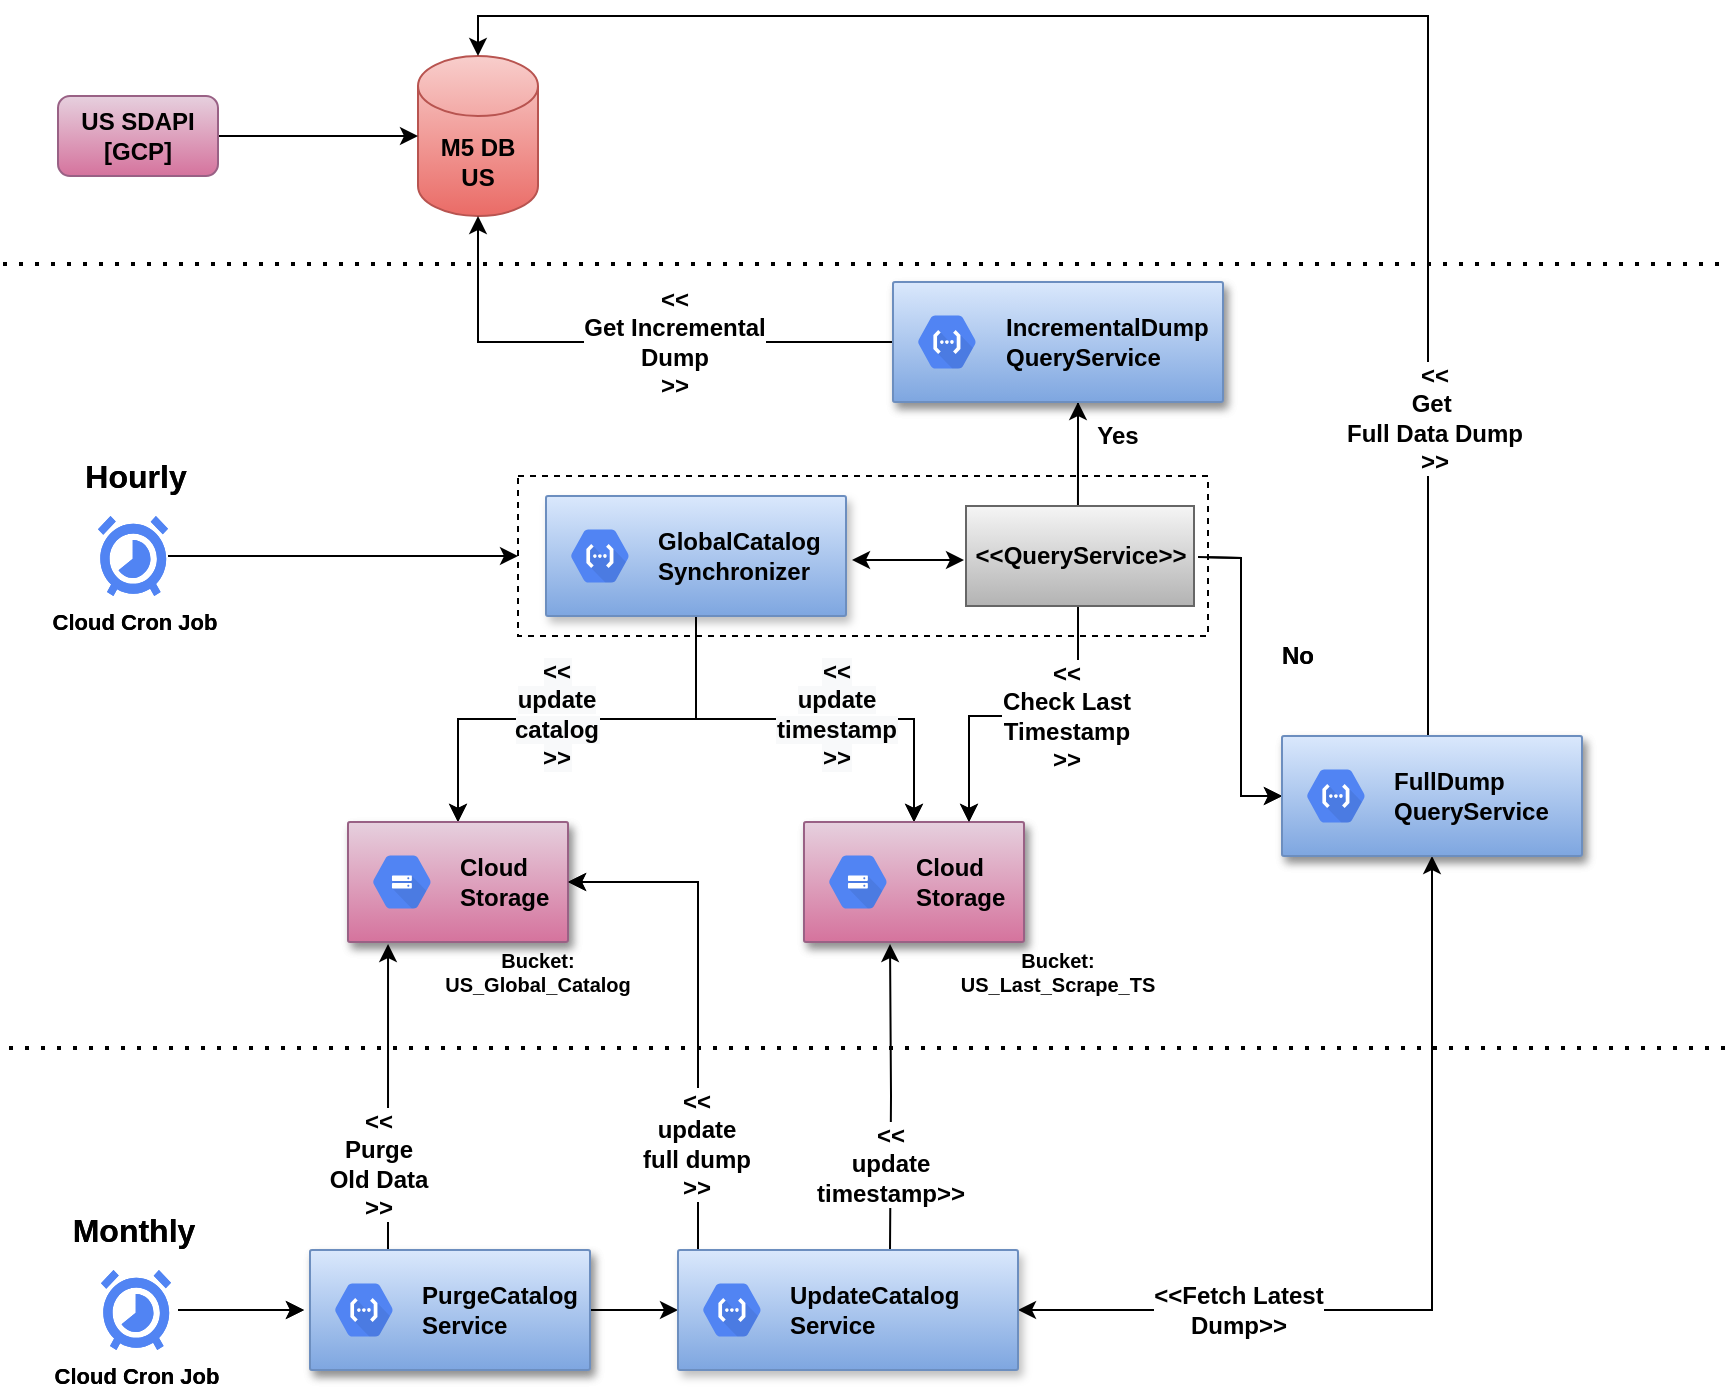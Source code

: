 <mxfile version="14.5.7" type="github">
  <diagram id="1P3oDNLEu6JYjWxT9ylu" name="Page-1">
    <mxGraphModel dx="1019" dy="519" grid="1" gridSize="10" guides="1" tooltips="1" connect="1" arrows="1" fold="1" page="1" pageScale="1" pageWidth="850" pageHeight="1100" math="0" shadow="0">
      <root>
        <mxCell id="0" />
        <mxCell id="1" parent="0" />
        <mxCell id="BaN6LKqBQSgXskJ5QQ7J-65" value="" style="rounded=0;whiteSpace=wrap;html=1;labelBackgroundColor=none;fontSize=12;fontColor=#000000;dashed=1;fontStyle=1" vertex="1" parent="1">
          <mxGeometry x="280" y="256" width="345" height="80" as="geometry" />
        </mxCell>
        <mxCell id="BaN6LKqBQSgXskJ5QQ7J-1" value="M5 DB&lt;br&gt;US" style="shape=cylinder3;whiteSpace=wrap;html=1;boundedLbl=1;backgroundOutline=1;size=15;fillColor=#f8cecc;strokeColor=#b85450;gradientColor=#ea6b66;fontStyle=1" vertex="1" parent="1">
          <mxGeometry x="230" y="46" width="60" height="80" as="geometry" />
        </mxCell>
        <mxCell id="BaN6LKqBQSgXskJ5QQ7J-36" style="edgeStyle=orthogonalEdgeStyle;rounded=0;orthogonalLoop=1;jettySize=auto;html=1;entryX=0.5;entryY=0;entryDx=0;entryDy=0;fontSize=12;fontColor=#000000;fontStyle=1" edge="1" parent="1" source="BaN6LKqBQSgXskJ5QQ7J-4" target="BaN6LKqBQSgXskJ5QQ7J-16">
          <mxGeometry relative="1" as="geometry" />
        </mxCell>
        <mxCell id="BaN6LKqBQSgXskJ5QQ7J-38" style="edgeStyle=orthogonalEdgeStyle;rounded=0;orthogonalLoop=1;jettySize=auto;html=1;fontSize=12;fontColor=#000000;fontStyle=1" edge="1" parent="1" source="BaN6LKqBQSgXskJ5QQ7J-4" target="BaN6LKqBQSgXskJ5QQ7J-20">
          <mxGeometry relative="1" as="geometry" />
        </mxCell>
        <mxCell id="BaN6LKqBQSgXskJ5QQ7J-63" value="&lt;span style=&quot;background-color: rgb(248 , 249 , 250)&quot;&gt;&amp;lt;&amp;lt;&lt;/span&gt;&lt;br style=&quot;background-color: rgb(248 , 249 , 250)&quot;&gt;&lt;span style=&quot;background-color: rgb(248 , 249 , 250)&quot;&gt;update &lt;br&gt;timestamp&lt;/span&gt;&lt;br style=&quot;background-color: rgb(248 , 249 , 250)&quot;&gt;&lt;span style=&quot;background-color: rgb(248 , 249 , 250)&quot;&gt;&amp;gt;&amp;gt;&lt;/span&gt;" style="edgeLabel;html=1;align=center;verticalAlign=middle;resizable=0;points=[];fontSize=12;fontColor=#000000;fontStyle=1" vertex="1" connectable="0" parent="BaN6LKqBQSgXskJ5QQ7J-38">
          <mxGeometry x="-0.132" y="2" relative="1" as="geometry">
            <mxPoint x="29.5" y="-0.5" as="offset" />
          </mxGeometry>
        </mxCell>
        <mxCell id="BaN6LKqBQSgXskJ5QQ7J-64" value="&lt;span style=&quot;background-color: rgb(248 , 249 , 250)&quot;&gt;&amp;lt;&amp;lt;&lt;/span&gt;&lt;br style=&quot;background-color: rgb(248 , 249 , 250)&quot;&gt;&lt;span style=&quot;background-color: rgb(248 , 249 , 250)&quot;&gt;update &lt;br&gt;catalog&lt;/span&gt;&lt;br style=&quot;background-color: rgb(248 , 249 , 250)&quot;&gt;&lt;span style=&quot;background-color: rgb(248 , 249 , 250)&quot;&gt;&amp;gt;&amp;gt;&lt;/span&gt;" style="edgeLabel;html=1;align=center;verticalAlign=middle;resizable=0;points=[];fontSize=12;fontColor=#000000;fontStyle=1" vertex="1" connectable="0" parent="BaN6LKqBQSgXskJ5QQ7J-38">
          <mxGeometry x="-0.132" y="2" relative="1" as="geometry">
            <mxPoint x="-110.5" y="-0.5" as="offset" />
          </mxGeometry>
        </mxCell>
        <mxCell id="BaN6LKqBQSgXskJ5QQ7J-4" value="" style="strokeColor=#dddddd;shadow=1;strokeWidth=1;rounded=1;absoluteArcSize=1;arcSize=2;fontStyle=1" vertex="1" parent="1">
          <mxGeometry x="294" y="266" width="150" height="60" as="geometry" />
        </mxCell>
        <mxCell id="BaN6LKqBQSgXskJ5QQ7J-5" value="&lt;font color=&quot;#000000&quot;&gt;GlobalCatalog&lt;br&gt;Synchronizer&lt;br&gt;&lt;/font&gt;" style="dashed=0;connectable=0;html=1;fillColor=#5184F3;strokeColor=none;shape=mxgraph.gcp2.hexIcon;prIcon=cloud_functions;part=1;labelPosition=right;verticalLabelPosition=middle;align=left;verticalAlign=middle;spacingLeft=5;fontColor=#999999;fontSize=12;fontStyle=1" vertex="1" parent="BaN6LKqBQSgXskJ5QQ7J-4">
          <mxGeometry y="0.5" width="44" height="39" relative="1" as="geometry">
            <mxPoint x="5" y="-19.5" as="offset" />
          </mxGeometry>
        </mxCell>
        <mxCell id="BaN6LKqBQSgXskJ5QQ7J-74" style="edgeStyle=orthogonalEdgeStyle;rounded=0;orthogonalLoop=1;jettySize=auto;html=1;startArrow=none;startFill=0;fontSize=12;fontColor=#000000;exitX=0.25;exitY=0;exitDx=0;exitDy=0;fontStyle=1;entryX=0.182;entryY=1.017;entryDx=0;entryDy=0;entryPerimeter=0;" edge="1" parent="1" target="BaN6LKqBQSgXskJ5QQ7J-107">
          <mxGeometry relative="1" as="geometry">
            <mxPoint x="216" y="643" as="sourcePoint" />
            <mxPoint x="215" y="566" as="targetPoint" />
            <Array as="points">
              <mxPoint x="216" y="653" />
              <mxPoint x="215" y="653" />
            </Array>
          </mxGeometry>
        </mxCell>
        <mxCell id="BaN6LKqBQSgXskJ5QQ7J-75" value="&amp;lt;&amp;lt;&lt;br&gt;Purge &lt;br&gt;Old Data&lt;br&gt;&amp;gt;&amp;gt;" style="edgeLabel;html=1;align=center;verticalAlign=middle;resizable=0;points=[];fontSize=12;fontColor=#000000;fontStyle=1" vertex="1" connectable="0" parent="BaN6LKqBQSgXskJ5QQ7J-74">
          <mxGeometry x="0.121" y="-3" relative="1" as="geometry">
            <mxPoint x="-8.01" y="33" as="offset" />
          </mxGeometry>
        </mxCell>
        <mxCell id="BaN6LKqBQSgXskJ5QQ7J-81" style="edgeStyle=orthogonalEdgeStyle;rounded=0;orthogonalLoop=1;jettySize=auto;html=1;startArrow=none;startFill=0;fontSize=12;fontColor=#000000;fontStyle=1" edge="1" parent="1">
          <mxGeometry relative="1" as="geometry">
            <mxPoint x="110" y="673" as="sourcePoint" />
            <mxPoint x="173" y="673" as="targetPoint" />
            <Array as="points">
              <mxPoint x="163" y="673" />
              <mxPoint x="163" y="673" />
            </Array>
          </mxGeometry>
        </mxCell>
        <mxCell id="BaN6LKqBQSgXskJ5QQ7J-6" value="Cloud Cron Job" style="html=1;fillColor=#5184F3;strokeColor=none;verticalAlign=top;labelPosition=center;verticalLabelPosition=bottom;align=center;fontSize=11;fontStyle=1;shape=mxgraph.gcp2.cloud_scheduler" vertex="1" parent="1">
          <mxGeometry x="71.5" y="653" width="35" height="40" as="geometry" />
        </mxCell>
        <mxCell id="BaN6LKqBQSgXskJ5QQ7J-8" style="edgeStyle=orthogonalEdgeStyle;rounded=0;orthogonalLoop=1;jettySize=auto;html=1;entryX=0;entryY=0.5;entryDx=0;entryDy=0;entryPerimeter=0;fontStyle=1" edge="1" parent="1" source="BaN6LKqBQSgXskJ5QQ7J-7" target="BaN6LKqBQSgXskJ5QQ7J-1">
          <mxGeometry relative="1" as="geometry" />
        </mxCell>
        <mxCell id="BaN6LKqBQSgXskJ5QQ7J-7" value="US SDAPI&lt;br&gt;[GCP]" style="rounded=1;whiteSpace=wrap;html=1;gradientColor=#d5739d;fillColor=#e6d0de;strokeColor=#996185;fontStyle=1" vertex="1" parent="1">
          <mxGeometry x="50" y="66" width="80" height="40" as="geometry" />
        </mxCell>
        <mxCell id="BaN6LKqBQSgXskJ5QQ7J-11" value="Hourly" style="text;html=1;strokeColor=none;fillColor=none;align=center;verticalAlign=middle;whiteSpace=wrap;rounded=0;fontColor=#000000;fontStyle=1;fontSize=16;" vertex="1" parent="1">
          <mxGeometry x="69" y="246" width="40" height="20" as="geometry" />
        </mxCell>
        <mxCell id="BaN6LKqBQSgXskJ5QQ7J-16" value="" style="strokeColor=#dddddd;shadow=1;strokeWidth=1;rounded=1;absoluteArcSize=1;arcSize=2;fontSize=16;fontColor=#000000;labelBackgroundColor=none;fontStyle=1" vertex="1" parent="1">
          <mxGeometry x="195" y="429" width="110" height="60" as="geometry" />
        </mxCell>
        <mxCell id="BaN6LKqBQSgXskJ5QQ7J-17" value="&lt;font color=&quot;#000000&quot;&gt;Cloud&lt;br&gt;Storage&lt;/font&gt;" style="dashed=0;connectable=0;html=1;fillColor=#5184F3;strokeColor=none;shape=mxgraph.gcp2.hexIcon;prIcon=cloud_storage;part=1;labelPosition=right;verticalLabelPosition=middle;align=left;verticalAlign=middle;spacingLeft=5;fontColor=#999999;fontSize=12;fontStyle=1" vertex="1" parent="BaN6LKqBQSgXskJ5QQ7J-16">
          <mxGeometry y="0.5" width="44" height="39" relative="1" as="geometry">
            <mxPoint x="5" y="-19.5" as="offset" />
          </mxGeometry>
        </mxCell>
        <mxCell id="BaN6LKqBQSgXskJ5QQ7J-20" value="" style="strokeColor=#dddddd;shadow=1;strokeWidth=1;rounded=1;absoluteArcSize=1;arcSize=2;fontSize=16;fontColor=#000000;fontStyle=1" vertex="1" parent="1">
          <mxGeometry x="423" y="429" width="110" height="60" as="geometry" />
        </mxCell>
        <mxCell id="BaN6LKqBQSgXskJ5QQ7J-21" value="&lt;font color=&quot;#000000&quot;&gt;Cloud&lt;br&gt;Storage&lt;/font&gt;" style="dashed=0;connectable=0;html=1;fillColor=#5184F3;strokeColor=none;shape=mxgraph.gcp2.hexIcon;prIcon=cloud_storage;part=1;labelPosition=right;verticalLabelPosition=middle;align=left;verticalAlign=middle;spacingLeft=5;fontColor=#999999;fontSize=12;fontStyle=1" vertex="1" parent="BaN6LKqBQSgXskJ5QQ7J-20">
          <mxGeometry y="0.5" width="44" height="39" relative="1" as="geometry">
            <mxPoint x="5" y="-19.5" as="offset" />
          </mxGeometry>
        </mxCell>
        <mxCell id="BaN6LKqBQSgXskJ5QQ7J-39" value="&amp;lt;&amp;lt;&lt;br&gt;Check Last &lt;br&gt;Timestamp&lt;br&gt;&amp;gt;&amp;gt;" style="edgeStyle=orthogonalEdgeStyle;rounded=0;orthogonalLoop=1;jettySize=auto;html=1;entryX=0.75;entryY=0;entryDx=0;entryDy=0;fontSize=12;fontColor=#000000;exitX=0.5;exitY=1;exitDx=0;exitDy=0;fontStyle=1" edge="1" parent="1" source="BaN6LKqBQSgXskJ5QQ7J-56" target="BaN6LKqBQSgXskJ5QQ7J-20">
          <mxGeometry x="-0.243" relative="1" as="geometry">
            <mxPoint x="560" y="349" as="sourcePoint" />
            <Array as="points">
              <mxPoint x="560" y="321" />
              <mxPoint x="560" y="376" />
              <mxPoint x="506" y="376" />
            </Array>
            <mxPoint as="offset" />
          </mxGeometry>
        </mxCell>
        <mxCell id="BaN6LKqBQSgXskJ5QQ7J-47" style="edgeStyle=orthogonalEdgeStyle;rounded=0;orthogonalLoop=1;jettySize=auto;html=1;fontSize=12;fontColor=#000000;exitX=0.491;exitY=0.1;exitDx=0;exitDy=0;exitPerimeter=0;fontStyle=1" edge="1" parent="1" source="BaN6LKqBQSgXskJ5QQ7J-56">
          <mxGeometry relative="1" as="geometry">
            <mxPoint x="560" y="206" as="targetPoint" />
            <mxPoint x="560" y="266" as="sourcePoint" />
          </mxGeometry>
        </mxCell>
        <mxCell id="BaN6LKqBQSgXskJ5QQ7J-48" style="edgeStyle=orthogonalEdgeStyle;rounded=0;orthogonalLoop=1;jettySize=auto;html=1;entryX=0;entryY=0.5;entryDx=0;entryDy=0;fontSize=12;fontColor=#000000;fontStyle=1" edge="1" parent="1" target="BaN6LKqBQSgXskJ5QQ7J-41">
          <mxGeometry relative="1" as="geometry">
            <mxPoint x="620" y="296.5" as="sourcePoint" />
          </mxGeometry>
        </mxCell>
        <mxCell id="BaN6LKqBQSgXskJ5QQ7J-52" style="edgeStyle=orthogonalEdgeStyle;rounded=0;orthogonalLoop=1;jettySize=auto;html=1;entryX=0.5;entryY=0;entryDx=0;entryDy=0;entryPerimeter=0;fontSize=12;fontColor=#000000;fontStyle=1" edge="1" parent="1" source="BaN6LKqBQSgXskJ5QQ7J-41" target="BaN6LKqBQSgXskJ5QQ7J-1">
          <mxGeometry relative="1" as="geometry">
            <Array as="points">
              <mxPoint x="735" y="26" />
              <mxPoint x="260" y="26" />
            </Array>
          </mxGeometry>
        </mxCell>
        <mxCell id="BaN6LKqBQSgXskJ5QQ7J-53" value="&amp;lt;&amp;lt;&lt;br&gt;Get&amp;nbsp;&lt;br&gt;Full Data Dump&lt;br&gt;&amp;gt;&amp;gt;" style="edgeLabel;html=1;align=center;verticalAlign=middle;resizable=0;points=[];fontSize=12;fontColor=#000000;fontStyle=1" vertex="1" connectable="0" parent="BaN6LKqBQSgXskJ5QQ7J-52">
          <mxGeometry x="-0.627" y="-3" relative="1" as="geometry">
            <mxPoint as="offset" />
          </mxGeometry>
        </mxCell>
        <mxCell id="BaN6LKqBQSgXskJ5QQ7J-41" value="" style="strokeColor=#dddddd;shadow=1;strokeWidth=1;rounded=1;absoluteArcSize=1;arcSize=2;fontStyle=1" vertex="1" parent="1">
          <mxGeometry x="662" y="386" width="150" height="60" as="geometry" />
        </mxCell>
        <mxCell id="BaN6LKqBQSgXskJ5QQ7J-42" value="&lt;font color=&quot;#000000&quot;&gt;FullDump&lt;br&gt;QueryService&lt;br&gt;&lt;/font&gt;" style="dashed=0;connectable=0;html=1;fillColor=#5184F3;strokeColor=none;shape=mxgraph.gcp2.hexIcon;prIcon=cloud_functions;part=1;labelPosition=right;verticalLabelPosition=middle;align=left;verticalAlign=middle;spacingLeft=5;fontColor=#999999;fontSize=12;fontStyle=1" vertex="1" parent="BaN6LKqBQSgXskJ5QQ7J-41">
          <mxGeometry y="0.5" width="44" height="39" relative="1" as="geometry">
            <mxPoint x="5" y="-19.5" as="offset" />
          </mxGeometry>
        </mxCell>
        <mxCell id="BaN6LKqBQSgXskJ5QQ7J-45" style="edgeStyle=orthogonalEdgeStyle;rounded=0;orthogonalLoop=1;jettySize=auto;html=1;entryX=0.5;entryY=1;entryDx=0;entryDy=0;entryPerimeter=0;fontSize=12;fontColor=#000000;fontStyle=1;exitX=0;exitY=0.5;exitDx=0;exitDy=0;" edge="1" parent="1" source="BaN6LKqBQSgXskJ5QQ7J-119" target="BaN6LKqBQSgXskJ5QQ7J-1">
          <mxGeometry relative="1" as="geometry">
            <mxPoint x="467.5" y="230" as="sourcePoint" />
            <mxPoint x="272.5" y="230" as="targetPoint" />
            <Array as="points">
              <mxPoint x="260" y="189" />
            </Array>
          </mxGeometry>
        </mxCell>
        <mxCell id="BaN6LKqBQSgXskJ5QQ7J-54" value="&amp;lt;&amp;lt;&lt;br&gt;Get Incremental &lt;br&gt;Dump&lt;br&gt;&amp;gt;&amp;gt;" style="edgeLabel;html=1;align=center;verticalAlign=middle;resizable=0;points=[];fontSize=12;fontColor=#000000;fontStyle=1" vertex="1" connectable="0" parent="BaN6LKqBQSgXskJ5QQ7J-45">
          <mxGeometry x="-0.627" y="1" relative="1" as="geometry">
            <mxPoint x="-59" y="-1" as="offset" />
          </mxGeometry>
        </mxCell>
        <mxCell id="BaN6LKqBQSgXskJ5QQ7J-43" value="" style="strokeColor=#dddddd;shadow=1;strokeWidth=1;rounded=1;absoluteArcSize=1;arcSize=2;fontStyle=1" vertex="1" parent="1">
          <mxGeometry x="467.5" y="159" width="165" height="60" as="geometry" />
        </mxCell>
        <mxCell id="BaN6LKqBQSgXskJ5QQ7J-44" value="&lt;font color=&quot;#000000&quot;&gt;IncrementalDump&lt;br&gt;QueryService&lt;br&gt;&lt;/font&gt;" style="dashed=0;connectable=0;html=1;fillColor=#5184F3;strokeColor=none;shape=mxgraph.gcp2.hexIcon;prIcon=cloud_functions;part=1;labelPosition=right;verticalLabelPosition=middle;align=left;verticalAlign=middle;spacingLeft=5;fontColor=#999999;fontSize=12;fontStyle=1" vertex="1" parent="BaN6LKqBQSgXskJ5QQ7J-43">
          <mxGeometry y="0.5" width="44" height="39" relative="1" as="geometry">
            <mxPoint x="5" y="-19.5" as="offset" />
          </mxGeometry>
        </mxCell>
        <mxCell id="BaN6LKqBQSgXskJ5QQ7J-49" value="No" style="text;html=1;strokeColor=none;fillColor=none;align=center;verticalAlign=middle;whiteSpace=wrap;rounded=0;fontSize=12;fontColor=#000000;fontStyle=1" vertex="1" parent="1">
          <mxGeometry x="650" y="336" width="40" height="20" as="geometry" />
        </mxCell>
        <mxCell id="BaN6LKqBQSgXskJ5QQ7J-51" value="Yes" style="text;html=1;strokeColor=none;fillColor=none;align=center;verticalAlign=middle;whiteSpace=wrap;rounded=0;fontSize=12;fontColor=#000000;fontStyle=1" vertex="1" parent="1">
          <mxGeometry x="560" y="226" width="40" height="20" as="geometry" />
        </mxCell>
        <mxCell id="BaN6LKqBQSgXskJ5QQ7J-56" value="&amp;lt;&amp;lt;QueryService&amp;gt;&amp;gt;" style="html=1;labelBackgroundColor=none;fontSize=12;fontColor=#000000;fontStyle=1" vertex="1" parent="1">
          <mxGeometry x="504" y="271" width="114" height="50" as="geometry" />
        </mxCell>
        <mxCell id="BaN6LKqBQSgXskJ5QQ7J-59" value="" style="endArrow=classic;startArrow=classic;html=1;fontSize=12;fontColor=#000000;exitX=1;exitY=0.5;exitDx=0;exitDy=0;fontStyle=1" edge="1" parent="1">
          <mxGeometry width="50" height="50" relative="1" as="geometry">
            <mxPoint x="447" y="298" as="sourcePoint" />
            <mxPoint x="503" y="298" as="targetPoint" />
            <Array as="points">
              <mxPoint x="503" y="298" />
            </Array>
          </mxGeometry>
        </mxCell>
        <mxCell id="BaN6LKqBQSgXskJ5QQ7J-83" style="edgeStyle=orthogonalEdgeStyle;rounded=0;orthogonalLoop=1;jettySize=auto;html=1;entryX=0;entryY=0.5;entryDx=0;entryDy=0;startArrow=none;startFill=0;fontSize=12;fontColor=#000000;fontStyle=1" edge="1" parent="1" source="BaN6LKqBQSgXskJ5QQ7J-66" target="BaN6LKqBQSgXskJ5QQ7J-65">
          <mxGeometry relative="1" as="geometry" />
        </mxCell>
        <mxCell id="BaN6LKqBQSgXskJ5QQ7J-66" value="Cloud Cron Job" style="html=1;fillColor=#5184F3;strokeColor=none;verticalAlign=top;labelPosition=center;verticalLabelPosition=bottom;align=center;fontSize=11;fontStyle=1;shape=mxgraph.gcp2.cloud_scheduler" vertex="1" parent="1">
          <mxGeometry x="70" y="276" width="35" height="40" as="geometry" />
        </mxCell>
        <mxCell id="BaN6LKqBQSgXskJ5QQ7J-79" value="" style="strokeColor=#dddddd;shadow=1;strokeWidth=1;rounded=1;absoluteArcSize=1;arcSize=2;fontStyle=1" vertex="1" parent="1">
          <mxGeometry x="176" y="643" width="140" height="60" as="geometry" />
        </mxCell>
        <mxCell id="BaN6LKqBQSgXskJ5QQ7J-80" value="&lt;font color=&quot;#000000&quot;&gt;PurgeCatalog&lt;br&gt;Service&lt;br&gt;&lt;/font&gt;" style="dashed=0;connectable=0;html=1;fillColor=#5184F3;strokeColor=none;shape=mxgraph.gcp2.hexIcon;prIcon=cloud_functions;part=1;labelPosition=right;verticalLabelPosition=middle;align=left;verticalAlign=middle;spacingLeft=5;fontColor=#999999;fontSize=12;fontStyle=1" vertex="1" parent="BaN6LKqBQSgXskJ5QQ7J-79">
          <mxGeometry y="0.5" width="44" height="39" relative="1" as="geometry">
            <mxPoint x="5" y="-19.5" as="offset" />
          </mxGeometry>
        </mxCell>
        <mxCell id="BaN6LKqBQSgXskJ5QQ7J-84" value="Monthly" style="text;html=1;strokeColor=none;fillColor=none;align=center;verticalAlign=middle;whiteSpace=wrap;rounded=0;fontColor=#000000;fontStyle=1;fontSize=16;" vertex="1" parent="1">
          <mxGeometry x="67.5" y="623" width="40" height="20" as="geometry" />
        </mxCell>
        <mxCell id="BaN6LKqBQSgXskJ5QQ7J-89" style="edgeStyle=orthogonalEdgeStyle;rounded=0;orthogonalLoop=1;jettySize=auto;html=1;entryX=1;entryY=0.5;entryDx=0;entryDy=0;startArrow=none;startFill=0;fontSize=10;fontColor=#000000;fontStyle=1" edge="1" parent="1" target="BaN6LKqBQSgXskJ5QQ7J-16">
          <mxGeometry relative="1" as="geometry">
            <mxPoint x="370" y="643" as="sourcePoint" />
            <Array as="points">
              <mxPoint x="370" y="459" />
            </Array>
          </mxGeometry>
        </mxCell>
        <mxCell id="BaN6LKqBQSgXskJ5QQ7J-91" value="&amp;lt;&amp;lt;&lt;br style=&quot;font-size: 12px;&quot;&gt;update&lt;br style=&quot;font-size: 12px;&quot;&gt;timestamp&amp;gt;&amp;gt;" style="edgeStyle=orthogonalEdgeStyle;rounded=0;orthogonalLoop=1;jettySize=auto;html=1;entryX=0.391;entryY=1.017;entryDx=0;entryDy=0;startArrow=none;startFill=0;fontSize=12;fontColor=#000000;fontStyle=1;entryPerimeter=0;" edge="1" parent="1" target="BaN6LKqBQSgXskJ5QQ7J-109">
          <mxGeometry x="-0.438" relative="1" as="geometry">
            <mxPoint x="466" y="643" as="sourcePoint" />
            <mxPoint x="466" y="566" as="targetPoint" />
            <Array as="points" />
            <mxPoint as="offset" />
          </mxGeometry>
        </mxCell>
        <mxCell id="BaN6LKqBQSgXskJ5QQ7J-92" value="" style="endArrow=none;dashed=1;html=1;dashPattern=1 3;strokeWidth=2;fontSize=12;fontColor=#000000;" edge="1" parent="1">
          <mxGeometry width="50" height="50" relative="1" as="geometry">
            <mxPoint x="22.5" y="150" as="sourcePoint" />
            <mxPoint x="882.5" y="150" as="targetPoint" />
          </mxGeometry>
        </mxCell>
        <mxCell id="BaN6LKqBQSgXskJ5QQ7J-93" value="" style="rounded=0;whiteSpace=wrap;html=1;labelBackgroundColor=none;fontSize=12;fontColor=#000000;dashed=1;fontStyle=1" vertex="1" parent="1">
          <mxGeometry x="280" y="256" width="345" height="80" as="geometry" />
        </mxCell>
        <mxCell id="BaN6LKqBQSgXskJ5QQ7J-94" style="edgeStyle=orthogonalEdgeStyle;rounded=0;orthogonalLoop=1;jettySize=auto;html=1;entryX=0.5;entryY=0;entryDx=0;entryDy=0;fontSize=12;fontColor=#000000;fontStyle=1" edge="1" source="BaN6LKqBQSgXskJ5QQ7J-98" target="BaN6LKqBQSgXskJ5QQ7J-107" parent="1">
          <mxGeometry relative="1" as="geometry" />
        </mxCell>
        <mxCell id="BaN6LKqBQSgXskJ5QQ7J-95" style="edgeStyle=orthogonalEdgeStyle;rounded=0;orthogonalLoop=1;jettySize=auto;html=1;fontSize=12;fontColor=#000000;fontStyle=1" edge="1" source="BaN6LKqBQSgXskJ5QQ7J-98" target="BaN6LKqBQSgXskJ5QQ7J-109" parent="1">
          <mxGeometry relative="1" as="geometry" />
        </mxCell>
        <mxCell id="BaN6LKqBQSgXskJ5QQ7J-96" value="&lt;span style=&quot;background-color: rgb(248 , 249 , 250)&quot;&gt;&amp;lt;&amp;lt;&lt;/span&gt;&lt;br style=&quot;background-color: rgb(248 , 249 , 250)&quot;&gt;&lt;span style=&quot;background-color: rgb(248 , 249 , 250)&quot;&gt;update &lt;br&gt;timestamp&lt;/span&gt;&lt;br style=&quot;background-color: rgb(248 , 249 , 250)&quot;&gt;&lt;span style=&quot;background-color: rgb(248 , 249 , 250)&quot;&gt;&amp;gt;&amp;gt;&lt;/span&gt;" style="edgeLabel;html=1;align=center;verticalAlign=middle;resizable=0;points=[];fontSize=12;fontColor=#000000;fontStyle=1" vertex="1" connectable="0" parent="BaN6LKqBQSgXskJ5QQ7J-95">
          <mxGeometry x="-0.132" y="2" relative="1" as="geometry">
            <mxPoint x="29.5" y="-0.5" as="offset" />
          </mxGeometry>
        </mxCell>
        <mxCell id="BaN6LKqBQSgXskJ5QQ7J-97" value="&lt;span style=&quot;background-color: rgb(248 , 249 , 250)&quot;&gt;&amp;lt;&amp;lt;&lt;/span&gt;&lt;br style=&quot;background-color: rgb(248 , 249 , 250)&quot;&gt;&lt;span style=&quot;background-color: rgb(248 , 249 , 250)&quot;&gt;update &lt;br&gt;catalog&lt;/span&gt;&lt;br style=&quot;background-color: rgb(248 , 249 , 250)&quot;&gt;&lt;span style=&quot;background-color: rgb(248 , 249 , 250)&quot;&gt;&amp;gt;&amp;gt;&lt;/span&gt;" style="edgeLabel;html=1;align=center;verticalAlign=middle;resizable=0;points=[];fontSize=12;fontColor=#000000;fontStyle=1" vertex="1" connectable="0" parent="BaN6LKqBQSgXskJ5QQ7J-95">
          <mxGeometry x="-0.132" y="2" relative="1" as="geometry">
            <mxPoint x="-110.5" y="-0.5" as="offset" />
          </mxGeometry>
        </mxCell>
        <mxCell id="BaN6LKqBQSgXskJ5QQ7J-98" value="" style="strokeColor=#6c8ebf;shadow=1;strokeWidth=1;rounded=1;absoluteArcSize=1;arcSize=2;fontStyle=1;gradientColor=#7ea6e0;fillColor=#dae8fc;" vertex="1" parent="1">
          <mxGeometry x="294" y="266" width="150" height="60" as="geometry" />
        </mxCell>
        <mxCell id="BaN6LKqBQSgXskJ5QQ7J-99" value="&lt;font color=&quot;#000000&quot;&gt;GlobalCatalog&lt;br&gt;Synchronizer&lt;br&gt;&lt;/font&gt;" style="dashed=0;connectable=0;html=1;fillColor=#5184F3;strokeColor=none;shape=mxgraph.gcp2.hexIcon;prIcon=cloud_functions;part=1;labelPosition=right;verticalLabelPosition=middle;align=left;verticalAlign=middle;spacingLeft=5;fontColor=#999999;fontSize=12;fontStyle=1" vertex="1" parent="BaN6LKqBQSgXskJ5QQ7J-98">
          <mxGeometry y="0.5" width="44" height="39" relative="1" as="geometry">
            <mxPoint x="5" y="-19.5" as="offset" />
          </mxGeometry>
        </mxCell>
        <mxCell id="BaN6LKqBQSgXskJ5QQ7J-102" style="edgeStyle=orthogonalEdgeStyle;rounded=0;orthogonalLoop=1;jettySize=auto;html=1;entryX=0.5;entryY=1;entryDx=0;entryDy=0;startArrow=classic;startFill=1;fontSize=12;fontColor=#000000;fontStyle=1" edge="1" source="BaN6LKqBQSgXskJ5QQ7J-133" target="BaN6LKqBQSgXskJ5QQ7J-116" parent="1">
          <mxGeometry relative="1" as="geometry">
            <mxPoint x="420" y="673" as="sourcePoint" />
            <mxPoint x="737" y="523" as="targetPoint" />
          </mxGeometry>
        </mxCell>
        <mxCell id="BaN6LKqBQSgXskJ5QQ7J-103" value="&lt;span&gt;&amp;lt;&amp;lt;Fetch Latest &lt;br&gt;Dump&amp;gt;&amp;gt;&lt;/span&gt;" style="edgeLabel;html=1;align=center;verticalAlign=middle;resizable=0;points=[];fontSize=12;fontColor=#000000;fontStyle=1" vertex="1" connectable="0" parent="BaN6LKqBQSgXskJ5QQ7J-102">
          <mxGeometry x="-0.356" y="1" relative="1" as="geometry">
            <mxPoint x="-30" y="1" as="offset" />
          </mxGeometry>
        </mxCell>
        <mxCell id="BaN6LKqBQSgXskJ5QQ7J-104" style="edgeStyle=orthogonalEdgeStyle;rounded=0;orthogonalLoop=1;jettySize=auto;html=1;startArrow=none;startFill=0;fontSize=12;fontColor=#000000;fontStyle=1" edge="1" parent="1">
          <mxGeometry relative="1" as="geometry">
            <mxPoint x="110" y="673" as="sourcePoint" />
            <mxPoint x="173" y="673" as="targetPoint" />
            <Array as="points">
              <mxPoint x="163" y="673" />
              <mxPoint x="163" y="673" />
            </Array>
          </mxGeometry>
        </mxCell>
        <mxCell id="BaN6LKqBQSgXskJ5QQ7J-105" value="Cloud Cron Job" style="html=1;fillColor=#5184F3;strokeColor=none;verticalAlign=top;labelPosition=center;verticalLabelPosition=bottom;align=center;fontSize=11;fontStyle=1;shape=mxgraph.gcp2.cloud_scheduler" vertex="1" parent="1">
          <mxGeometry x="71.5" y="653" width="35" height="40" as="geometry" />
        </mxCell>
        <mxCell id="BaN6LKqBQSgXskJ5QQ7J-106" value="Hourly" style="text;html=1;strokeColor=none;fillColor=none;align=center;verticalAlign=middle;whiteSpace=wrap;rounded=0;fontColor=#000000;fontStyle=1;fontSize=16;" vertex="1" parent="1">
          <mxGeometry x="69" y="246" width="40" height="20" as="geometry" />
        </mxCell>
        <mxCell id="BaN6LKqBQSgXskJ5QQ7J-107" value="" style="strokeColor=#996185;shadow=1;strokeWidth=1;rounded=1;absoluteArcSize=1;arcSize=2;fontSize=16;labelBackgroundColor=none;fontStyle=1;gradientColor=#d5739d;fillColor=#e6d0de;" vertex="1" parent="1">
          <mxGeometry x="195" y="429" width="110" height="60" as="geometry" />
        </mxCell>
        <mxCell id="BaN6LKqBQSgXskJ5QQ7J-108" value="&lt;font color=&quot;#000000&quot;&gt;Cloud&lt;br&gt;Storage&lt;/font&gt;" style="dashed=0;connectable=0;html=1;fillColor=#5184F3;strokeColor=none;shape=mxgraph.gcp2.hexIcon;prIcon=cloud_storage;part=1;labelPosition=right;verticalLabelPosition=middle;align=left;verticalAlign=middle;spacingLeft=5;fontColor=#999999;fontSize=12;fontStyle=1" vertex="1" parent="BaN6LKqBQSgXskJ5QQ7J-107">
          <mxGeometry y="0.5" width="44" height="39" relative="1" as="geometry">
            <mxPoint x="5" y="-19.5" as="offset" />
          </mxGeometry>
        </mxCell>
        <mxCell id="BaN6LKqBQSgXskJ5QQ7J-109" value="" style="strokeColor=#996185;shadow=1;strokeWidth=1;rounded=1;absoluteArcSize=1;arcSize=2;fontSize=16;fontStyle=1;gradientColor=#d5739d;fillColor=#e6d0de;" vertex="1" parent="1">
          <mxGeometry x="423" y="429" width="110" height="60" as="geometry" />
        </mxCell>
        <mxCell id="BaN6LKqBQSgXskJ5QQ7J-110" value="&lt;font color=&quot;#000000&quot;&gt;Cloud&lt;br&gt;Storage&lt;/font&gt;" style="dashed=0;connectable=0;html=1;fillColor=#5184F3;strokeColor=none;shape=mxgraph.gcp2.hexIcon;prIcon=cloud_storage;part=1;labelPosition=right;verticalLabelPosition=middle;align=left;verticalAlign=middle;spacingLeft=5;fontColor=#999999;fontSize=12;fontStyle=1" vertex="1" parent="BaN6LKqBQSgXskJ5QQ7J-109">
          <mxGeometry y="0.5" width="44" height="39" relative="1" as="geometry">
            <mxPoint x="5" y="-19.5" as="offset" />
          </mxGeometry>
        </mxCell>
        <mxCell id="BaN6LKqBQSgXskJ5QQ7J-111" value="&amp;lt;&amp;lt;&lt;br&gt;Check Last &lt;br&gt;Timestamp&lt;br&gt;&amp;gt;&amp;gt;" style="edgeStyle=orthogonalEdgeStyle;rounded=0;orthogonalLoop=1;jettySize=auto;html=1;entryX=0.75;entryY=0;entryDx=0;entryDy=0;fontSize=12;fontColor=#000000;exitX=0.5;exitY=1;exitDx=0;exitDy=0;fontStyle=1" edge="1" source="BaN6LKqBQSgXskJ5QQ7J-123" target="BaN6LKqBQSgXskJ5QQ7J-109" parent="1">
          <mxGeometry x="-0.243" relative="1" as="geometry">
            <mxPoint x="560" y="349" as="sourcePoint" />
            <Array as="points">
              <mxPoint x="560" y="321" />
              <mxPoint x="560" y="376" />
              <mxPoint x="506" y="376" />
            </Array>
            <mxPoint as="offset" />
          </mxGeometry>
        </mxCell>
        <mxCell id="BaN6LKqBQSgXskJ5QQ7J-112" style="edgeStyle=orthogonalEdgeStyle;rounded=0;orthogonalLoop=1;jettySize=auto;html=1;fontSize=12;fontColor=#000000;exitX=0.491;exitY=0.1;exitDx=0;exitDy=0;exitPerimeter=0;fontStyle=1" edge="1" source="BaN6LKqBQSgXskJ5QQ7J-123" parent="1">
          <mxGeometry relative="1" as="geometry">
            <mxPoint x="560" y="219" as="targetPoint" />
            <mxPoint x="560" y="266" as="sourcePoint" />
          </mxGeometry>
        </mxCell>
        <mxCell id="BaN6LKqBQSgXskJ5QQ7J-113" style="edgeStyle=orthogonalEdgeStyle;rounded=0;orthogonalLoop=1;jettySize=auto;html=1;entryX=0;entryY=0.5;entryDx=0;entryDy=0;fontSize=12;fontColor=#000000;fontStyle=1" edge="1" target="BaN6LKqBQSgXskJ5QQ7J-116" parent="1">
          <mxGeometry relative="1" as="geometry">
            <mxPoint x="620" y="296.5" as="sourcePoint" />
          </mxGeometry>
        </mxCell>
        <mxCell id="BaN6LKqBQSgXskJ5QQ7J-114" value="Bucket: &lt;br style=&quot;font-size: 10px&quot;&gt;US_Global_Catalog" style="text;html=1;strokeColor=none;fillColor=none;align=center;verticalAlign=middle;whiteSpace=wrap;rounded=0;fontSize=10;fontColor=#000000;fontStyle=1" vertex="1" parent="1">
          <mxGeometry x="230" y="500" width="120" height="8" as="geometry" />
        </mxCell>
        <mxCell id="BaN6LKqBQSgXskJ5QQ7J-115" value="Bucket: &lt;br style=&quot;font-size: 10px&quot;&gt;US_Last_Scrape_TS" style="text;html=1;strokeColor=none;fillColor=none;align=center;verticalAlign=middle;whiteSpace=wrap;rounded=0;fontSize=10;fontColor=#000000;fontStyle=1" vertex="1" parent="1">
          <mxGeometry x="490" y="494" width="120" height="20" as="geometry" />
        </mxCell>
        <mxCell id="BaN6LKqBQSgXskJ5QQ7J-116" value="" style="strokeColor=#6c8ebf;shadow=1;strokeWidth=1;rounded=1;absoluteArcSize=1;arcSize=2;fontStyle=1;gradientColor=#7ea6e0;fillColor=#dae8fc;" vertex="1" parent="1">
          <mxGeometry x="662" y="386" width="150" height="60" as="geometry" />
        </mxCell>
        <mxCell id="BaN6LKqBQSgXskJ5QQ7J-117" value="&lt;font color=&quot;#000000&quot;&gt;FullDump&lt;br&gt;QueryService&lt;br&gt;&lt;/font&gt;" style="dashed=0;connectable=0;html=1;fillColor=#5184F3;strokeColor=none;shape=mxgraph.gcp2.hexIcon;prIcon=cloud_functions;part=1;labelPosition=right;verticalLabelPosition=middle;align=left;verticalAlign=middle;spacingLeft=5;fontColor=#999999;fontSize=12;fontStyle=1" vertex="1" parent="BaN6LKqBQSgXskJ5QQ7J-116">
          <mxGeometry y="0.5" width="44" height="39" relative="1" as="geometry">
            <mxPoint x="5" y="-19.5" as="offset" />
          </mxGeometry>
        </mxCell>
        <mxCell id="BaN6LKqBQSgXskJ5QQ7J-119" value="" style="strokeColor=#6c8ebf;shadow=1;strokeWidth=1;rounded=1;absoluteArcSize=1;arcSize=2;fontStyle=1;gradientColor=#7ea6e0;fillColor=#dae8fc;" vertex="1" parent="1">
          <mxGeometry x="467.5" y="159" width="165" height="60" as="geometry" />
        </mxCell>
        <mxCell id="BaN6LKqBQSgXskJ5QQ7J-120" value="&lt;font color=&quot;#000000&quot;&gt;IncrementalDump&lt;br&gt;QueryService&lt;br&gt;&lt;/font&gt;" style="dashed=0;connectable=0;html=1;fillColor=#5184F3;strokeColor=none;shape=mxgraph.gcp2.hexIcon;prIcon=cloud_functions;part=1;labelPosition=right;verticalLabelPosition=middle;align=left;verticalAlign=middle;spacingLeft=5;fontColor=#999999;fontSize=12;fontStyle=1" vertex="1" parent="BaN6LKqBQSgXskJ5QQ7J-119">
          <mxGeometry y="0.5" width="44" height="39" relative="1" as="geometry">
            <mxPoint x="5" y="-19.5" as="offset" />
          </mxGeometry>
        </mxCell>
        <mxCell id="BaN6LKqBQSgXskJ5QQ7J-121" value="No" style="text;html=1;strokeColor=none;fillColor=none;align=center;verticalAlign=middle;whiteSpace=wrap;rounded=0;fontSize=12;fontColor=#000000;fontStyle=1" vertex="1" parent="1">
          <mxGeometry x="650" y="336" width="40" height="20" as="geometry" />
        </mxCell>
        <mxCell id="BaN6LKqBQSgXskJ5QQ7J-123" value="&amp;lt;&amp;lt;QueryService&amp;gt;&amp;gt;" style="html=1;labelBackgroundColor=none;fontSize=12;fontStyle=1;gradientColor=#b3b3b3;fillColor=#f5f5f5;strokeColor=#666666;" vertex="1" parent="1">
          <mxGeometry x="504" y="271" width="114" height="50" as="geometry" />
        </mxCell>
        <mxCell id="BaN6LKqBQSgXskJ5QQ7J-124" value="" style="endArrow=classic;startArrow=classic;html=1;fontSize=12;fontColor=#000000;exitX=1;exitY=0.5;exitDx=0;exitDy=0;fontStyle=1" edge="1" parent="1">
          <mxGeometry width="50" height="50" relative="1" as="geometry">
            <mxPoint x="447" y="298" as="sourcePoint" />
            <mxPoint x="503" y="298" as="targetPoint" />
            <Array as="points">
              <mxPoint x="503" y="298" />
            </Array>
          </mxGeometry>
        </mxCell>
        <mxCell id="BaN6LKqBQSgXskJ5QQ7J-126" value="Cloud Cron Job" style="html=1;fillColor=#5184F3;strokeColor=none;verticalAlign=top;labelPosition=center;verticalLabelPosition=bottom;align=center;fontSize=11;fontStyle=1;shape=mxgraph.gcp2.cloud_scheduler" vertex="1" parent="1">
          <mxGeometry x="70" y="276" width="35" height="40" as="geometry" />
        </mxCell>
        <mxCell id="BaN6LKqBQSgXskJ5QQ7J-176" style="edgeStyle=orthogonalEdgeStyle;rounded=0;orthogonalLoop=1;jettySize=auto;html=1;entryX=0;entryY=0.5;entryDx=0;entryDy=0;startArrow=none;startFill=0;fontSize=12;fontColor=#000000;" edge="1" parent="1" source="BaN6LKqBQSgXskJ5QQ7J-127" target="BaN6LKqBQSgXskJ5QQ7J-133">
          <mxGeometry relative="1" as="geometry" />
        </mxCell>
        <mxCell id="BaN6LKqBQSgXskJ5QQ7J-127" value="" style="strokeColor=#6c8ebf;shadow=1;strokeWidth=1;rounded=1;absoluteArcSize=1;arcSize=2;fontStyle=1;gradientColor=#7ea6e0;fillColor=#dae8fc;" vertex="1" parent="1">
          <mxGeometry x="176" y="643" width="140" height="60" as="geometry" />
        </mxCell>
        <mxCell id="BaN6LKqBQSgXskJ5QQ7J-128" value="&lt;font color=&quot;#000000&quot;&gt;PurgeCatalog&lt;br&gt;Service&lt;br&gt;&lt;/font&gt;" style="dashed=0;connectable=0;html=1;fillColor=#5184F3;strokeColor=none;shape=mxgraph.gcp2.hexIcon;prIcon=cloud_functions;part=1;labelPosition=right;verticalLabelPosition=middle;align=left;verticalAlign=middle;spacingLeft=5;fontColor=#999999;fontSize=12;fontStyle=1" vertex="1" parent="BaN6LKqBQSgXskJ5QQ7J-127">
          <mxGeometry y="0.5" width="44" height="39" relative="1" as="geometry">
            <mxPoint x="5" y="-19.5" as="offset" />
          </mxGeometry>
        </mxCell>
        <mxCell id="BaN6LKqBQSgXskJ5QQ7J-129" value="Monthly" style="text;html=1;strokeColor=none;fillColor=none;align=center;verticalAlign=middle;whiteSpace=wrap;rounded=0;fontColor=#000000;fontStyle=1;fontSize=16;" vertex="1" parent="1">
          <mxGeometry x="67.5" y="623" width="40" height="20" as="geometry" />
        </mxCell>
        <mxCell id="BaN6LKqBQSgXskJ5QQ7J-130" style="edgeStyle=orthogonalEdgeStyle;rounded=0;orthogonalLoop=1;jettySize=auto;html=1;entryX=1;entryY=0.5;entryDx=0;entryDy=0;startArrow=none;startFill=0;fontSize=10;fontColor=#000000;fontStyle=1" edge="1" source="BaN6LKqBQSgXskJ5QQ7J-133" target="BaN6LKqBQSgXskJ5QQ7J-107" parent="1">
          <mxGeometry relative="1" as="geometry">
            <Array as="points">
              <mxPoint x="370" y="459" />
            </Array>
          </mxGeometry>
        </mxCell>
        <mxCell id="BaN6LKqBQSgXskJ5QQ7J-131" value="&lt;font style=&quot;font-size: 12px&quot;&gt;&amp;lt;&amp;lt;&lt;br&gt;update&lt;br&gt;full dump&lt;br&gt;&amp;gt;&amp;gt;&lt;/font&gt;" style="edgeLabel;html=1;align=center;verticalAlign=middle;resizable=0;points=[];fontSize=10;fontColor=#000000;fontStyle=1" vertex="1" connectable="0" parent="BaN6LKqBQSgXskJ5QQ7J-130">
          <mxGeometry x="-0.06" relative="1" as="geometry">
            <mxPoint x="-1" y="64" as="offset" />
          </mxGeometry>
        </mxCell>
        <mxCell id="BaN6LKqBQSgXskJ5QQ7J-133" value="" style="strokeColor=#6c8ebf;shadow=1;strokeWidth=1;rounded=1;absoluteArcSize=1;arcSize=2;fontStyle=1;gradientColor=#7ea6e0;fillColor=#dae8fc;" vertex="1" parent="1">
          <mxGeometry x="360" y="643" width="170" height="60" as="geometry" />
        </mxCell>
        <mxCell id="BaN6LKqBQSgXskJ5QQ7J-134" value="&lt;font color=&quot;#000000&quot;&gt;UpdateCatalog&lt;br&gt;Service&lt;br&gt;&lt;/font&gt;" style="dashed=0;connectable=0;html=1;fillColor=#5184F3;strokeColor=none;shape=mxgraph.gcp2.hexIcon;prIcon=cloud_functions;part=1;labelPosition=right;verticalLabelPosition=middle;align=left;verticalAlign=middle;spacingLeft=5;fontColor=#999999;fontSize=12;fontStyle=1" vertex="1" parent="BaN6LKqBQSgXskJ5QQ7J-133">
          <mxGeometry y="0.5" width="44" height="39" relative="1" as="geometry">
            <mxPoint x="5" y="-19.5" as="offset" />
          </mxGeometry>
        </mxCell>
        <mxCell id="BaN6LKqBQSgXskJ5QQ7J-177" value="" style="endArrow=none;dashed=1;html=1;dashPattern=1 3;strokeWidth=2;fontSize=12;fontColor=#000000;" edge="1" parent="1">
          <mxGeometry width="50" height="50" relative="1" as="geometry">
            <mxPoint x="25.5" y="542" as="sourcePoint" />
            <mxPoint x="885.5" y="542" as="targetPoint" />
          </mxGeometry>
        </mxCell>
      </root>
    </mxGraphModel>
  </diagram>
</mxfile>
